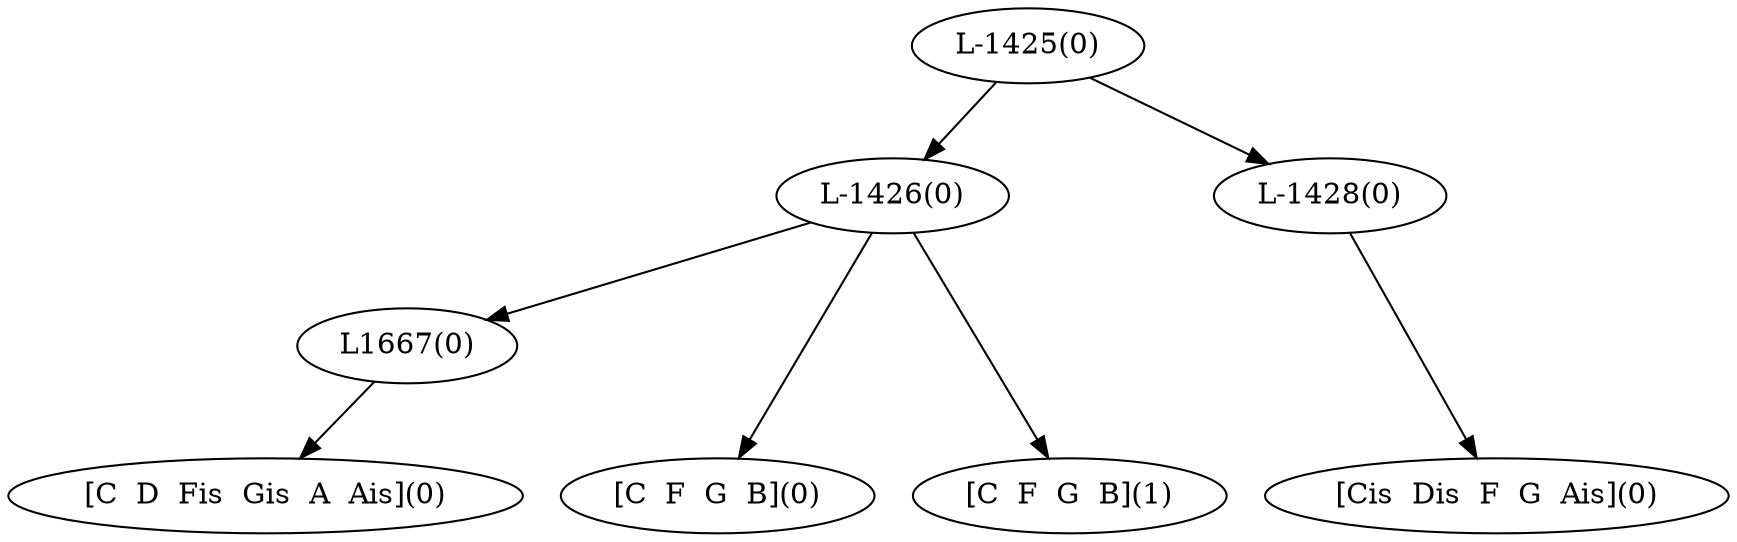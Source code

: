 digraph sample{
"L1667(0)"->"[C  D  Fis  Gis  A  Ais](0)"
"L-1426(0)"->"[C  F  G  B](0)"
"L-1426(0)"->"L1667(0)"
"L-1426(0)"->"[C  F  G  B](1)"
"L-1428(0)"->"[Cis  Dis  F  G  Ais](0)"
"L-1425(0)"->"L-1426(0)"
"L-1425(0)"->"L-1428(0)"
{rank = min; "L-1425(0)"}
{rank = same; "L-1426(0)"; "L-1428(0)";}
{rank = same; "L1667(0)";}
{rank = max; "[C  D  Fis  Gis  A  Ais](0)"; "[C  F  G  B](0)"; "[C  F  G  B](1)"; "[Cis  Dis  F  G  Ais](0)";}
}